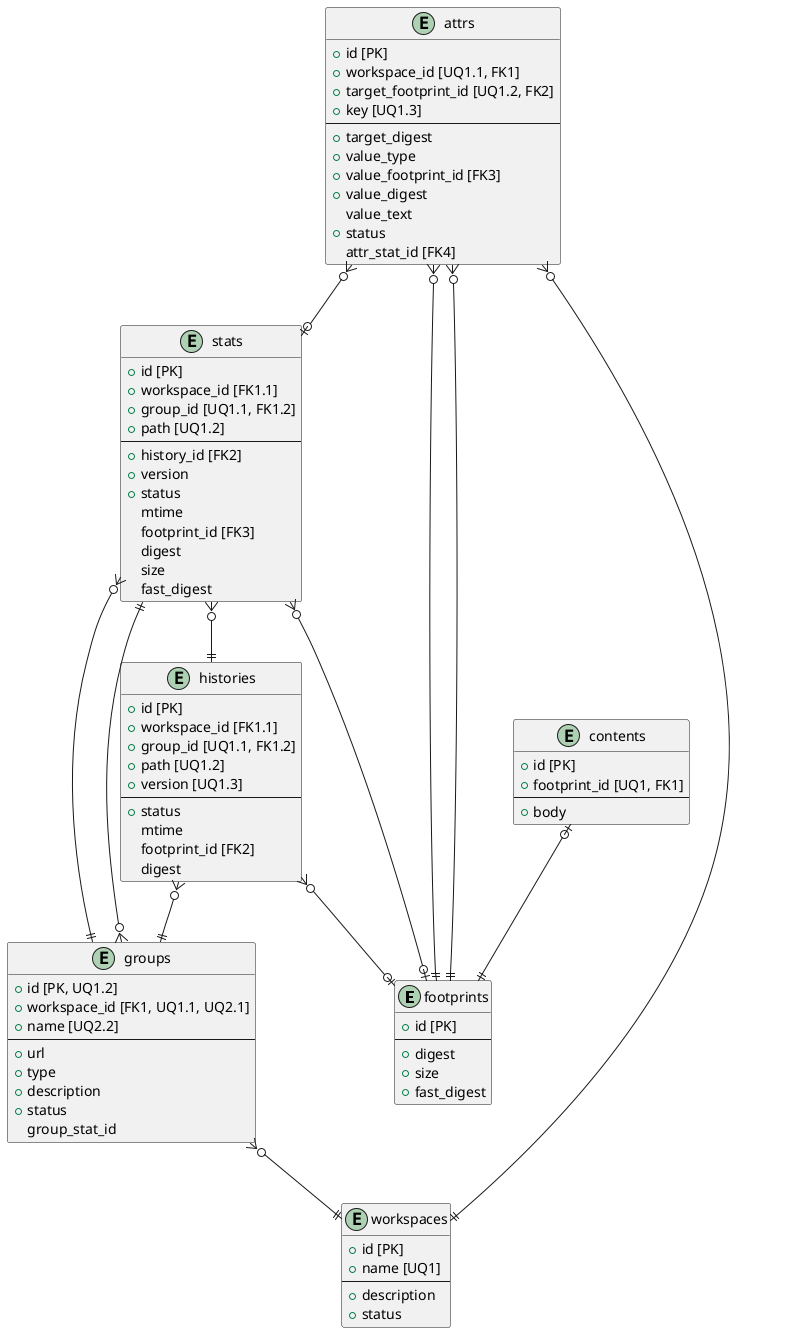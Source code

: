 @startuml er_puml

entity footprints {
    + id [PK]
    --
    + digest
    + size
    + fast_digest
}

entity contents {
    + id [PK]
    + footprint_id [UQ1, FK1]
    --
    + body
}

contents |o--|| footprints

entity workspaces {
    + id [PK]
    + name [UQ1]
    --
    + description
    + status
}

entity groups {
    + id [PK, UQ1.2]
    + workspace_id [FK1, UQ1.1, UQ2.1]
    + name [UQ2.2]
    --
    + url
    + type
    + description
    + status
      group_stat_id
}

groups }o--|| workspaces

entity histories {
    + id [PK]
    + workspace_id [FK1.1]
    + group_id [UQ1.1, FK1.2]
    + path [UQ1.2]
    + version [UQ1.3]
    --
    + status
      mtime
      footprint_id [FK2]
      digest
}

histories }o--|| groups
histories }o--o| footprints

entity stats {
    + id [PK]
    + workspace_id [FK1.1]
    + group_id [UQ1.1, FK1.2]
    + path [UQ1.2]
    --
    + history_id [FK2]
    + version
    + status
      mtime
      footprint_id [FK3]
      digest
      size
      fast_digest
}

stats }o--|| groups
stats }o--|| histories
stats }o--o| footprints

groups }o-ri-|| stats

entity attrs {
    + id [PK]
    + workspace_id [UQ1.1, FK1]
    + target_footprint_id [UQ1.2, FK2]
    + key [UQ1.3]
    --
    + target_digest
    + value_type
    + value_footprint_id [FK3]
    + value_digest
      value_text
    + status
      attr_stat_id [FK4]
}

attrs }o--|| workspaces
attrs }o--|| footprints
attrs }o--|| footprints
attrs }o--o| stats

@enduml
